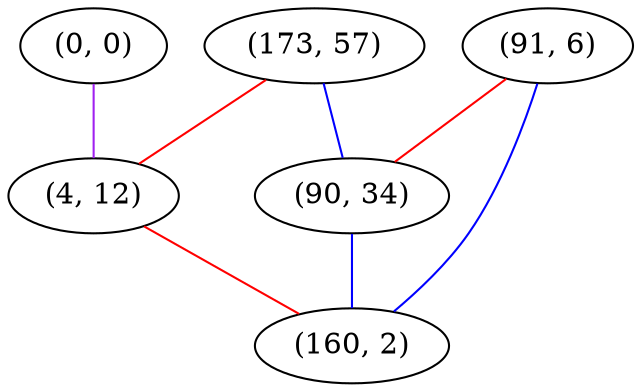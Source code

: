graph "" {
"(0, 0)";
"(173, 57)";
"(91, 6)";
"(90, 34)";
"(4, 12)";
"(160, 2)";
"(0, 0)" -- "(4, 12)"  [color=purple, key=0, weight=4];
"(173, 57)" -- "(4, 12)"  [color=red, key=0, weight=1];
"(173, 57)" -- "(90, 34)"  [color=blue, key=0, weight=3];
"(91, 6)" -- "(160, 2)"  [color=blue, key=0, weight=3];
"(91, 6)" -- "(90, 34)"  [color=red, key=0, weight=1];
"(90, 34)" -- "(160, 2)"  [color=blue, key=0, weight=3];
"(4, 12)" -- "(160, 2)"  [color=red, key=0, weight=1];
}
